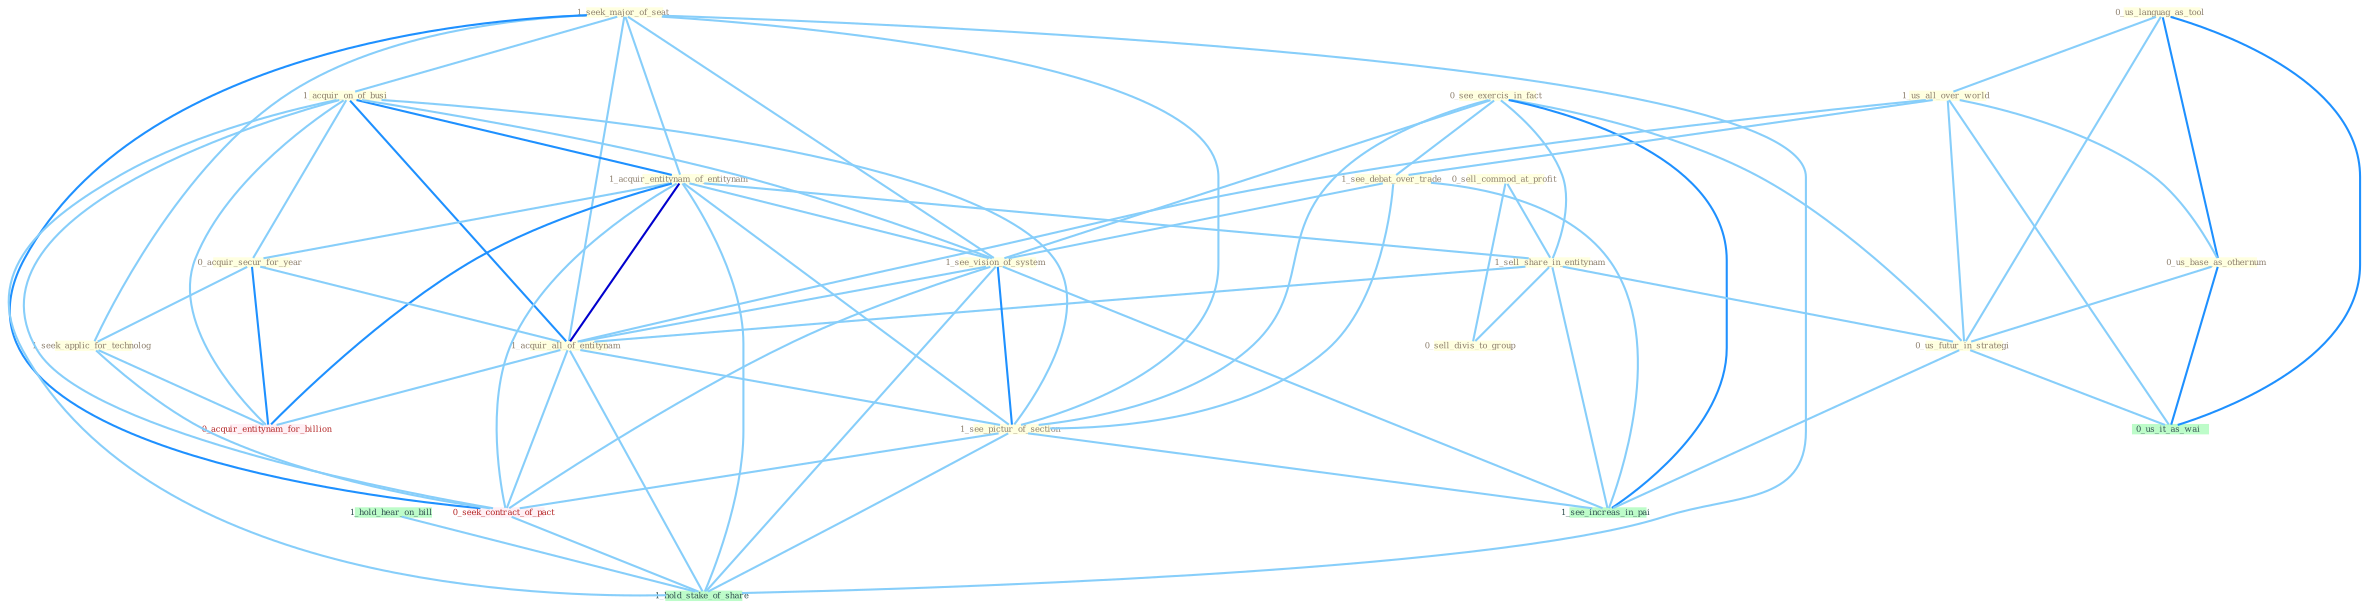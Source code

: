 Graph G{ 
    node
    [shape=polygon,style=filled,width=.5,height=.06,color="#BDFCC9",fixedsize=true,fontsize=4,
    fontcolor="#2f4f4f"];
    {node
    [color="#ffffe0", fontcolor="#8b7d6b"] "0_sell_commod_at_profit " "1_seek_major_of_seat " "0_us_languag_as_tool " "0_see_exercis_in_fact " "1_us_all_over_world " "1_acquir_on_of_busi " "1_acquir_entitynam_of_entitynam " "0_acquir_secur_for_year " "1_see_debat_over_trade " "1_sell_share_in_entitynam " "0_us_base_as_othernum " "1_see_vision_of_system " "1_acquir_all_of_entitynam " "1_seek_applic_for_technolog " "0_sell_divis_to_group " "0_us_futur_in_strategi " "1_see_pictur_of_section "}
{node [color="#fff0f5", fontcolor="#b22222"] "0_seek_contract_of_pact " "0_acquir_entitynam_for_billion "}
edge [color="#B0E2FF"];

	"0_sell_commod_at_profit " -- "1_sell_share_in_entitynam " [w="1", color="#87cefa" ];
	"0_sell_commod_at_profit " -- "0_sell_divis_to_group " [w="1", color="#87cefa" ];
	"1_seek_major_of_seat " -- "1_acquir_on_of_busi " [w="1", color="#87cefa" ];
	"1_seek_major_of_seat " -- "1_acquir_entitynam_of_entitynam " [w="1", color="#87cefa" ];
	"1_seek_major_of_seat " -- "1_see_vision_of_system " [w="1", color="#87cefa" ];
	"1_seek_major_of_seat " -- "1_acquir_all_of_entitynam " [w="1", color="#87cefa" ];
	"1_seek_major_of_seat " -- "1_seek_applic_for_technolog " [w="1", color="#87cefa" ];
	"1_seek_major_of_seat " -- "1_see_pictur_of_section " [w="1", color="#87cefa" ];
	"1_seek_major_of_seat " -- "0_seek_contract_of_pact " [w="2", color="#1e90ff" , len=0.8];
	"1_seek_major_of_seat " -- "1_hold_stake_of_share " [w="1", color="#87cefa" ];
	"0_us_languag_as_tool " -- "1_us_all_over_world " [w="1", color="#87cefa" ];
	"0_us_languag_as_tool " -- "0_us_base_as_othernum " [w="2", color="#1e90ff" , len=0.8];
	"0_us_languag_as_tool " -- "0_us_futur_in_strategi " [w="1", color="#87cefa" ];
	"0_us_languag_as_tool " -- "0_us_it_as_wai " [w="2", color="#1e90ff" , len=0.8];
	"0_see_exercis_in_fact " -- "1_see_debat_over_trade " [w="1", color="#87cefa" ];
	"0_see_exercis_in_fact " -- "1_sell_share_in_entitynam " [w="1", color="#87cefa" ];
	"0_see_exercis_in_fact " -- "1_see_vision_of_system " [w="1", color="#87cefa" ];
	"0_see_exercis_in_fact " -- "0_us_futur_in_strategi " [w="1", color="#87cefa" ];
	"0_see_exercis_in_fact " -- "1_see_pictur_of_section " [w="1", color="#87cefa" ];
	"0_see_exercis_in_fact " -- "1_see_increas_in_pai " [w="2", color="#1e90ff" , len=0.8];
	"1_us_all_over_world " -- "1_see_debat_over_trade " [w="1", color="#87cefa" ];
	"1_us_all_over_world " -- "0_us_base_as_othernum " [w="1", color="#87cefa" ];
	"1_us_all_over_world " -- "1_acquir_all_of_entitynam " [w="1", color="#87cefa" ];
	"1_us_all_over_world " -- "0_us_futur_in_strategi " [w="1", color="#87cefa" ];
	"1_us_all_over_world " -- "0_us_it_as_wai " [w="1", color="#87cefa" ];
	"1_acquir_on_of_busi " -- "1_acquir_entitynam_of_entitynam " [w="2", color="#1e90ff" , len=0.8];
	"1_acquir_on_of_busi " -- "0_acquir_secur_for_year " [w="1", color="#87cefa" ];
	"1_acquir_on_of_busi " -- "1_see_vision_of_system " [w="1", color="#87cefa" ];
	"1_acquir_on_of_busi " -- "1_acquir_all_of_entitynam " [w="2", color="#1e90ff" , len=0.8];
	"1_acquir_on_of_busi " -- "1_see_pictur_of_section " [w="1", color="#87cefa" ];
	"1_acquir_on_of_busi " -- "0_seek_contract_of_pact " [w="1", color="#87cefa" ];
	"1_acquir_on_of_busi " -- "0_acquir_entitynam_for_billion " [w="1", color="#87cefa" ];
	"1_acquir_on_of_busi " -- "1_hold_stake_of_share " [w="1", color="#87cefa" ];
	"1_acquir_entitynam_of_entitynam " -- "0_acquir_secur_for_year " [w="1", color="#87cefa" ];
	"1_acquir_entitynam_of_entitynam " -- "1_sell_share_in_entitynam " [w="1", color="#87cefa" ];
	"1_acquir_entitynam_of_entitynam " -- "1_see_vision_of_system " [w="1", color="#87cefa" ];
	"1_acquir_entitynam_of_entitynam " -- "1_acquir_all_of_entitynam " [w="3", color="#0000cd" , len=0.6];
	"1_acquir_entitynam_of_entitynam " -- "1_see_pictur_of_section " [w="1", color="#87cefa" ];
	"1_acquir_entitynam_of_entitynam " -- "0_seek_contract_of_pact " [w="1", color="#87cefa" ];
	"1_acquir_entitynam_of_entitynam " -- "0_acquir_entitynam_for_billion " [w="2", color="#1e90ff" , len=0.8];
	"1_acquir_entitynam_of_entitynam " -- "1_hold_stake_of_share " [w="1", color="#87cefa" ];
	"0_acquir_secur_for_year " -- "1_acquir_all_of_entitynam " [w="1", color="#87cefa" ];
	"0_acquir_secur_for_year " -- "1_seek_applic_for_technolog " [w="1", color="#87cefa" ];
	"0_acquir_secur_for_year " -- "0_acquir_entitynam_for_billion " [w="2", color="#1e90ff" , len=0.8];
	"1_see_debat_over_trade " -- "1_see_vision_of_system " [w="1", color="#87cefa" ];
	"1_see_debat_over_trade " -- "1_see_pictur_of_section " [w="1", color="#87cefa" ];
	"1_see_debat_over_trade " -- "1_see_increas_in_pai " [w="1", color="#87cefa" ];
	"1_sell_share_in_entitynam " -- "1_acquir_all_of_entitynam " [w="1", color="#87cefa" ];
	"1_sell_share_in_entitynam " -- "0_sell_divis_to_group " [w="1", color="#87cefa" ];
	"1_sell_share_in_entitynam " -- "0_us_futur_in_strategi " [w="1", color="#87cefa" ];
	"1_sell_share_in_entitynam " -- "1_see_increas_in_pai " [w="1", color="#87cefa" ];
	"0_us_base_as_othernum " -- "0_us_futur_in_strategi " [w="1", color="#87cefa" ];
	"0_us_base_as_othernum " -- "0_us_it_as_wai " [w="2", color="#1e90ff" , len=0.8];
	"1_see_vision_of_system " -- "1_acquir_all_of_entitynam " [w="1", color="#87cefa" ];
	"1_see_vision_of_system " -- "1_see_pictur_of_section " [w="2", color="#1e90ff" , len=0.8];
	"1_see_vision_of_system " -- "0_seek_contract_of_pact " [w="1", color="#87cefa" ];
	"1_see_vision_of_system " -- "1_see_increas_in_pai " [w="1", color="#87cefa" ];
	"1_see_vision_of_system " -- "1_hold_stake_of_share " [w="1", color="#87cefa" ];
	"1_acquir_all_of_entitynam " -- "1_see_pictur_of_section " [w="1", color="#87cefa" ];
	"1_acquir_all_of_entitynam " -- "0_seek_contract_of_pact " [w="1", color="#87cefa" ];
	"1_acquir_all_of_entitynam " -- "0_acquir_entitynam_for_billion " [w="1", color="#87cefa" ];
	"1_acquir_all_of_entitynam " -- "1_hold_stake_of_share " [w="1", color="#87cefa" ];
	"1_seek_applic_for_technolog " -- "0_seek_contract_of_pact " [w="1", color="#87cefa" ];
	"1_seek_applic_for_technolog " -- "0_acquir_entitynam_for_billion " [w="1", color="#87cefa" ];
	"0_us_futur_in_strategi " -- "0_us_it_as_wai " [w="1", color="#87cefa" ];
	"0_us_futur_in_strategi " -- "1_see_increas_in_pai " [w="1", color="#87cefa" ];
	"1_see_pictur_of_section " -- "0_seek_contract_of_pact " [w="1", color="#87cefa" ];
	"1_see_pictur_of_section " -- "1_see_increas_in_pai " [w="1", color="#87cefa" ];
	"1_see_pictur_of_section " -- "1_hold_stake_of_share " [w="1", color="#87cefa" ];
	"0_seek_contract_of_pact " -- "1_hold_stake_of_share " [w="1", color="#87cefa" ];
	"1_hold_hear_on_bill " -- "1_hold_stake_of_share " [w="1", color="#87cefa" ];
}